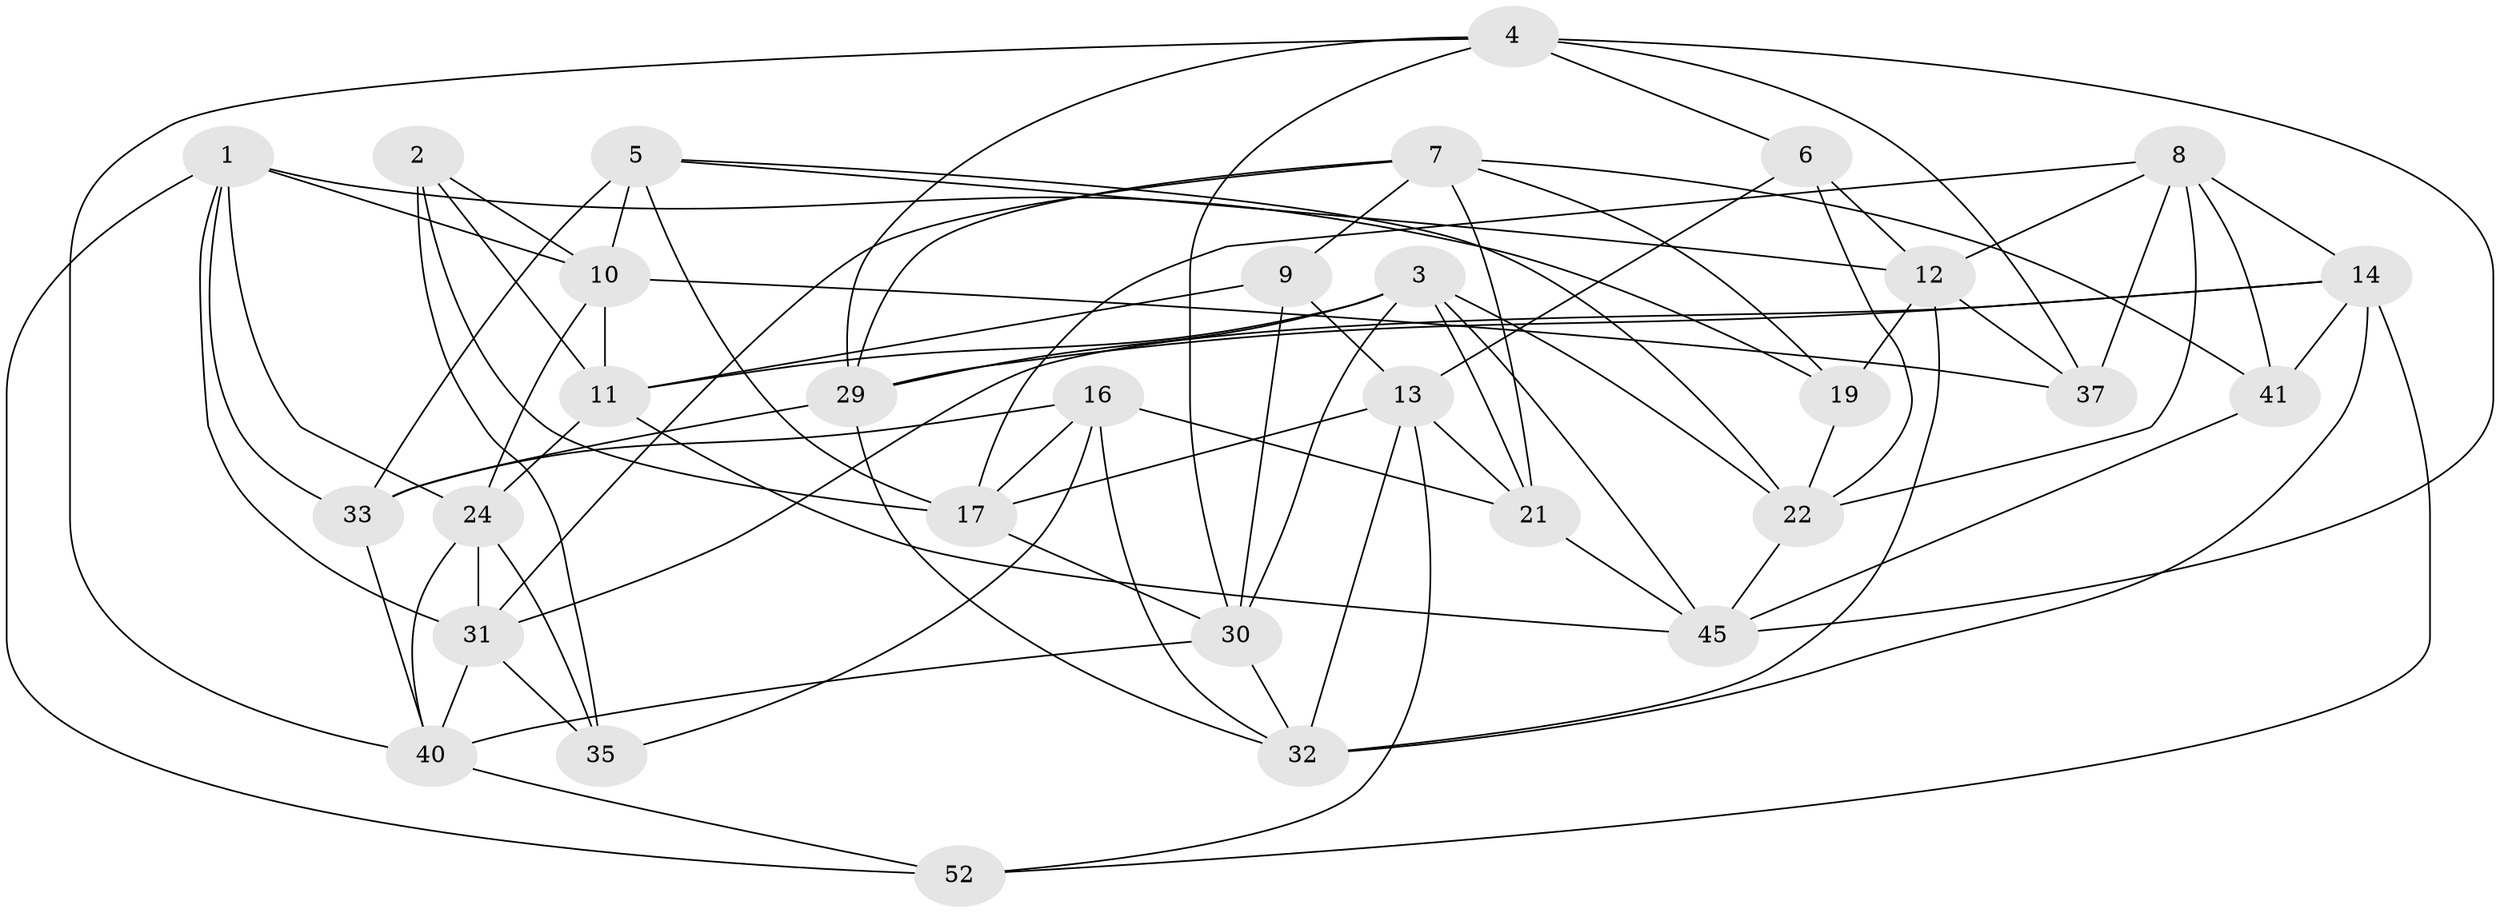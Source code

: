 // original degree distribution, {4: 1.0}
// Generated by graph-tools (version 1.1) at 2025/11/02/27/25 16:11:48]
// undirected, 31 vertices, 83 edges
graph export_dot {
graph [start="1"]
  node [color=gray90,style=filled];
  1 [super="+26"];
  2;
  3 [super="+36"];
  4 [super="+43"];
  5 [super="+25"];
  6;
  7 [super="+42"];
  8 [super="+15"];
  9;
  10 [super="+34"];
  11 [super="+23"];
  12 [super="+50"];
  13 [super="+18"];
  14 [super="+20"];
  16 [super="+38"];
  17 [super="+39"];
  19;
  21 [super="+44"];
  22 [super="+28"];
  24 [super="+27"];
  29 [super="+51"];
  30 [super="+47"];
  31 [super="+49"];
  32 [super="+48"];
  33 [super="+46"];
  35;
  37;
  40 [super="+53"];
  41;
  45 [super="+54"];
  52;
  1 -- 31;
  1 -- 52;
  1 -- 24;
  1 -- 10;
  1 -- 19;
  1 -- 33;
  2 -- 35;
  2 -- 10;
  2 -- 17;
  2 -- 11;
  3 -- 21;
  3 -- 22;
  3 -- 11;
  3 -- 30;
  3 -- 45;
  3 -- 29;
  4 -- 6;
  4 -- 30;
  4 -- 37;
  4 -- 29;
  4 -- 40;
  4 -- 45;
  5 -- 17;
  5 -- 33 [weight=2];
  5 -- 22;
  5 -- 10;
  5 -- 12;
  6 -- 12;
  6 -- 13;
  6 -- 22;
  7 -- 19;
  7 -- 29;
  7 -- 41;
  7 -- 31;
  7 -- 9;
  7 -- 21;
  8 -- 14;
  8 -- 41;
  8 -- 37;
  8 -- 17;
  8 -- 22;
  8 -- 12;
  9 -- 11;
  9 -- 13;
  9 -- 30;
  10 -- 37;
  10 -- 24;
  10 -- 11;
  11 -- 24;
  11 -- 45;
  12 -- 37;
  12 -- 19;
  12 -- 32;
  13 -- 52;
  13 -- 17;
  13 -- 21;
  13 -- 32;
  14 -- 41;
  14 -- 52;
  14 -- 32;
  14 -- 29;
  14 -- 31;
  16 -- 17;
  16 -- 32;
  16 -- 33;
  16 -- 35;
  16 -- 21 [weight=2];
  17 -- 30;
  19 -- 22;
  21 -- 45;
  22 -- 45;
  24 -- 35;
  24 -- 31;
  24 -- 40;
  29 -- 33;
  29 -- 32;
  30 -- 32;
  30 -- 40;
  31 -- 40;
  31 -- 35;
  33 -- 40;
  40 -- 52;
  41 -- 45;
}
